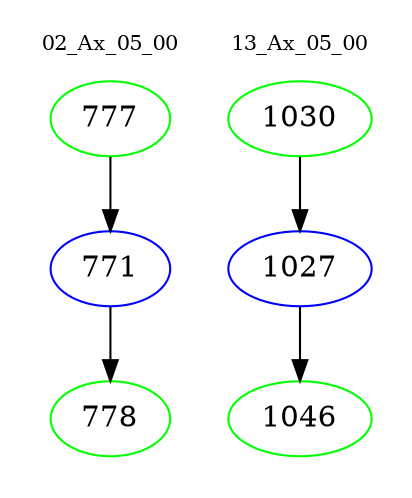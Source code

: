 digraph{
subgraph cluster_0 {
color = white
label = "02_Ax_05_00";
fontsize=10;
T0_777 [label="777", color="green"]
T0_777 -> T0_771 [color="black"]
T0_771 [label="771", color="blue"]
T0_771 -> T0_778 [color="black"]
T0_778 [label="778", color="green"]
}
subgraph cluster_1 {
color = white
label = "13_Ax_05_00";
fontsize=10;
T1_1030 [label="1030", color="green"]
T1_1030 -> T1_1027 [color="black"]
T1_1027 [label="1027", color="blue"]
T1_1027 -> T1_1046 [color="black"]
T1_1046 [label="1046", color="green"]
}
}
